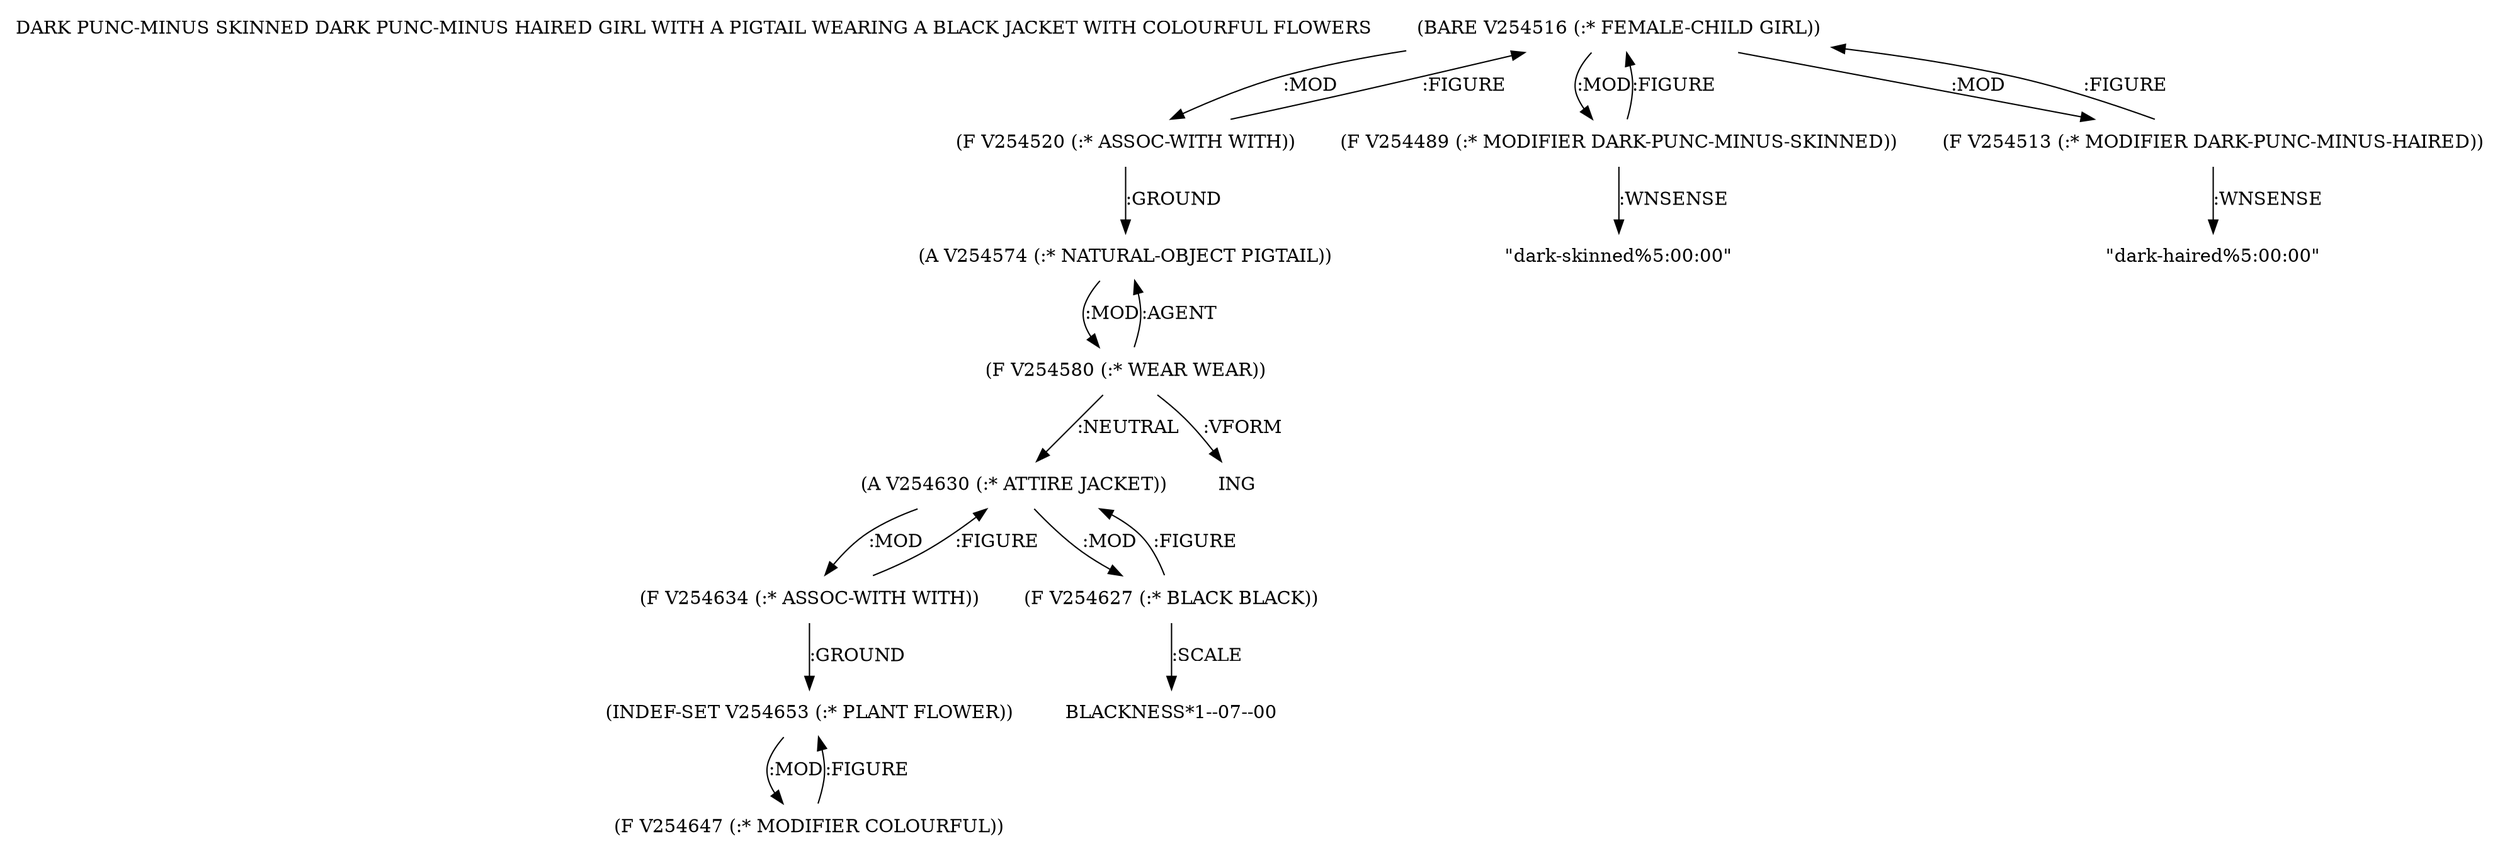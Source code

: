 digraph Terms {
  node [shape=none]
  "DARK PUNC-MINUS SKINNED DARK PUNC-MINUS HAIRED GIRL WITH A PIGTAIL WEARING A BLACK JACKET WITH COLOURFUL FLOWERS"
  "V254516" [label="(BARE V254516 (:* FEMALE-CHILD GIRL))"]
  "V254516" -> "V254520" [label=":MOD"]
  "V254516" -> "V254489" [label=":MOD"]
  "V254516" -> "V254513" [label=":MOD"]
  "V254489" [label="(F V254489 (:* MODIFIER DARK-PUNC-MINUS-SKINNED))"]
  "V254489" -> "V254516" [label=":FIGURE"]
  "V254489" -> "NT263552" [label=":WNSENSE"]
  "NT263552" [label="\"dark-skinned%5:00:00\""]
  "V254513" [label="(F V254513 (:* MODIFIER DARK-PUNC-MINUS-HAIRED))"]
  "V254513" -> "V254516" [label=":FIGURE"]
  "V254513" -> "NT263553" [label=":WNSENSE"]
  "NT263553" [label="\"dark-haired%5:00:00\""]
  "V254520" [label="(F V254520 (:* ASSOC-WITH WITH))"]
  "V254520" -> "V254574" [label=":GROUND"]
  "V254520" -> "V254516" [label=":FIGURE"]
  "V254574" [label="(A V254574 (:* NATURAL-OBJECT PIGTAIL))"]
  "V254574" -> "V254580" [label=":MOD"]
  "V254580" [label="(F V254580 (:* WEAR WEAR))"]
  "V254580" -> "V254574" [label=":AGENT"]
  "V254580" -> "V254630" [label=":NEUTRAL"]
  "V254580" -> "NT263554" [label=":VFORM"]
  "NT263554" [label="ING"]
  "V254630" [label="(A V254630 (:* ATTIRE JACKET))"]
  "V254630" -> "V254634" [label=":MOD"]
  "V254630" -> "V254627" [label=":MOD"]
  "V254627" [label="(F V254627 (:* BLACK BLACK))"]
  "V254627" -> "V254630" [label=":FIGURE"]
  "V254627" -> "NT263555" [label=":SCALE"]
  "NT263555" [label="BLACKNESS*1--07--00"]
  "V254634" [label="(F V254634 (:* ASSOC-WITH WITH))"]
  "V254634" -> "V254653" [label=":GROUND"]
  "V254634" -> "V254630" [label=":FIGURE"]
  "V254653" [label="(INDEF-SET V254653 (:* PLANT FLOWER))"]
  "V254653" -> "V254647" [label=":MOD"]
  "V254647" [label="(F V254647 (:* MODIFIER COLOURFUL))"]
  "V254647" -> "V254653" [label=":FIGURE"]
}
